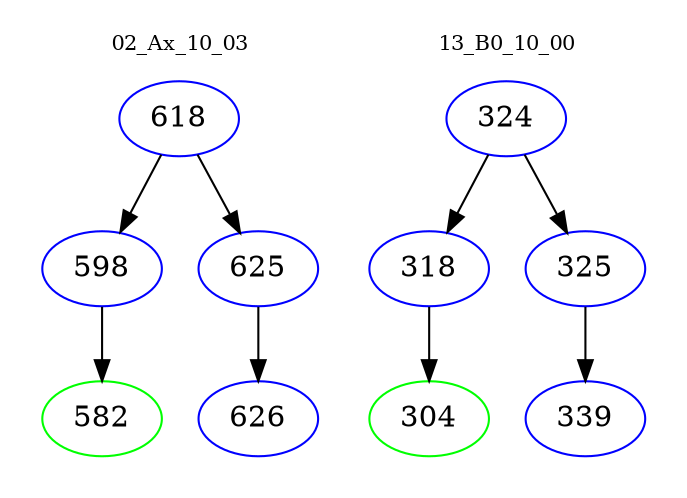 digraph{
subgraph cluster_0 {
color = white
label = "02_Ax_10_03";
fontsize=10;
T0_618 [label="618", color="blue"]
T0_618 -> T0_598 [color="black"]
T0_598 [label="598", color="blue"]
T0_598 -> T0_582 [color="black"]
T0_582 [label="582", color="green"]
T0_618 -> T0_625 [color="black"]
T0_625 [label="625", color="blue"]
T0_625 -> T0_626 [color="black"]
T0_626 [label="626", color="blue"]
}
subgraph cluster_1 {
color = white
label = "13_B0_10_00";
fontsize=10;
T1_324 [label="324", color="blue"]
T1_324 -> T1_318 [color="black"]
T1_318 [label="318", color="blue"]
T1_318 -> T1_304 [color="black"]
T1_304 [label="304", color="green"]
T1_324 -> T1_325 [color="black"]
T1_325 [label="325", color="blue"]
T1_325 -> T1_339 [color="black"]
T1_339 [label="339", color="blue"]
}
}
